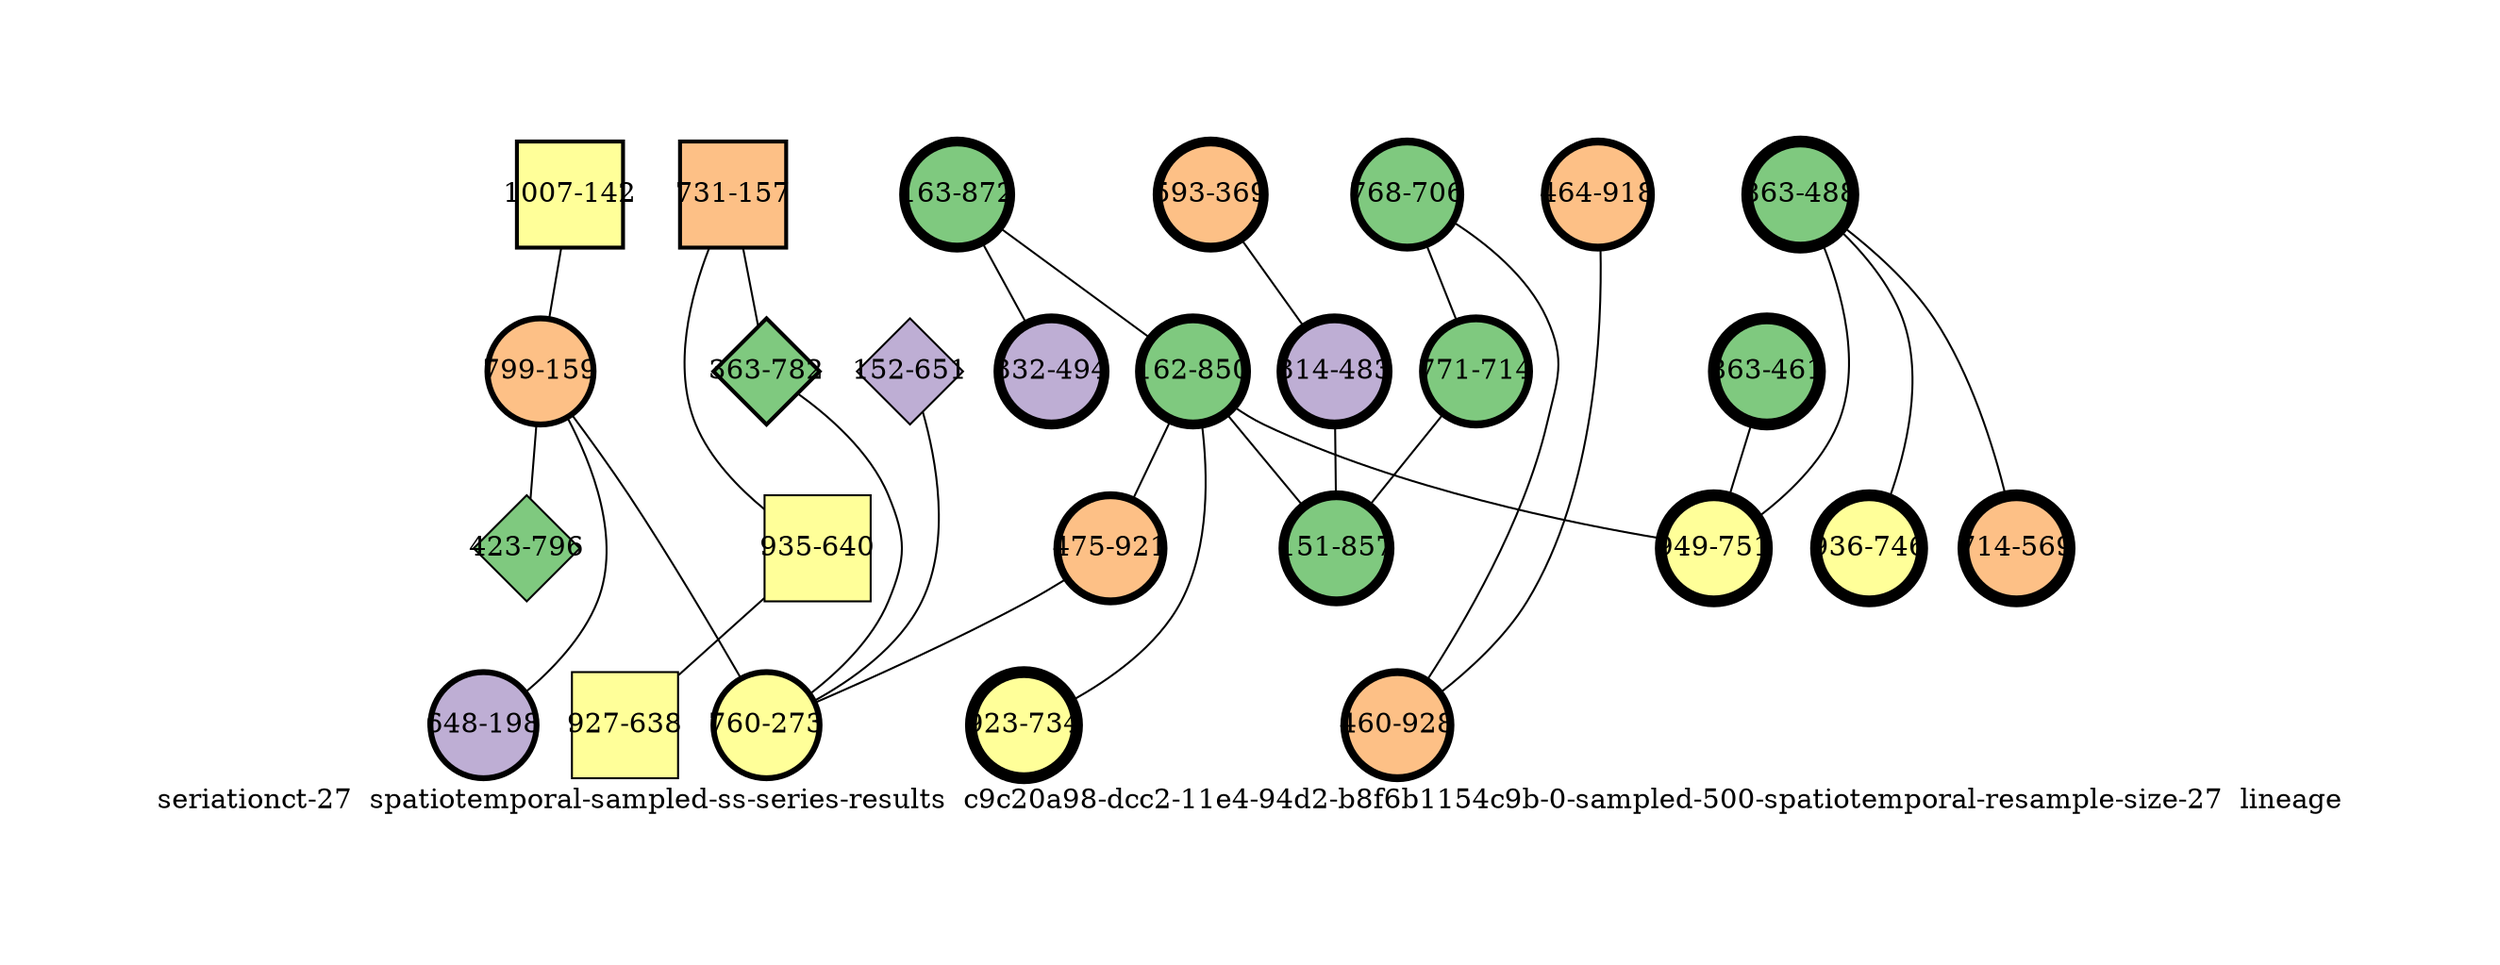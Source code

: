 strict graph "seriationct-27  spatiotemporal-sampled-ss-series-results  c9c20a98-dcc2-11e4-94d2-b8f6b1154c9b-0-sampled-500-spatiotemporal-resample-size-27  lineage" {
labelloc=b;
ratio=auto;
pad="1.0";
label="seriationct-27  spatiotemporal-sampled-ss-series-results  c9c20a98-dcc2-11e4-94d2-b8f6b1154c9b-0-sampled-500-spatiotemporal-resample-size-27  lineage";
node [width="0.75", style=filled, fixedsize=true, height="0.75", shape=circle, label=""];
0 [xCoordinate="872.0", appears_in_slice=5, yCoordinate="163.0", colorscheme=accent6, lineage_id=0, short_label="163-872", label="163-872", shape=circle, cluster_id=0, fillcolor=1, size="500.0", id=0, penwidth="5.0"];
1 [xCoordinate="142.0", appears_in_slice=2, yCoordinate="1007.0", colorscheme=accent6, lineage_id=1, short_label="1007-142", label="1007-142", shape=square, cluster_id=3, fillcolor=4, size="500.0", id=1, penwidth="2.0"];
2 [xCoordinate="488.0", appears_in_slice=6, yCoordinate="863.0", colorscheme=accent6, lineage_id=0, short_label="863-488", label="863-488", shape=circle, cluster_id=0, fillcolor=1, size="500.0", id=2, penwidth="6.0"];
3 [xCoordinate="918.0", appears_in_slice=4, yCoordinate="464.0", colorscheme=accent6, lineage_id=0, short_label="464-918", label="464-918", shape=circle, cluster_id=2, fillcolor=3, size="500.0", id=3, penwidth="4.0"];
4 [xCoordinate="159.0", appears_in_slice=3, yCoordinate="799.0", colorscheme=accent6, lineage_id=0, short_label="799-159", label="799-159", shape=circle, cluster_id=2, fillcolor=3, size="500.0", id=4, penwidth="3.0"];
5 [xCoordinate="706.0", appears_in_slice=4, yCoordinate="768.0", colorscheme=accent6, lineage_id=0, short_label="768-706", label="768-706", shape=circle, cluster_id=0, fillcolor=1, size="500.0", id=5, penwidth="4.0"];
6 [xCoordinate="157.0", appears_in_slice=2, yCoordinate="731.0", colorscheme=accent6, lineage_id=1, short_label="731-157", label="731-157", shape=square, cluster_id=2, fillcolor=3, size="500.0", id=6, penwidth="2.0"];
7 [xCoordinate="714.0", appears_in_slice=4, yCoordinate="771.0", colorscheme=accent6, lineage_id=0, short_label="771-714", label="771-714", shape=circle, cluster_id=0, fillcolor=1, size="500.0", id=7, penwidth="4.0"];
8 [xCoordinate="651.0", appears_in_slice=1, yCoordinate="152.0", colorscheme=accent6, lineage_id=2, short_label="152-651", label="152-651", shape=diamond, cluster_id=1, fillcolor=2, size="500.0", id=8, penwidth="1.0"];
9 [xCoordinate="796.0", appears_in_slice=1, yCoordinate="423.0", colorscheme=accent6, lineage_id=2, short_label="423-796", label="423-796", shape=diamond, cluster_id=0, fillcolor=1, size="500.0", id=9, penwidth="1.0"];
10 [xCoordinate="928.0", appears_in_slice=4, yCoordinate="460.0", colorscheme=accent6, lineage_id=0, short_label="460-928", label="460-928", shape=circle, cluster_id=2, fillcolor=3, size="500.0", id=10, penwidth="4.0"];
11 [xCoordinate="850.0", appears_in_slice=5, yCoordinate="162.0", colorscheme=accent6, lineage_id=0, short_label="162-850", label="162-850", shape=circle, cluster_id=0, fillcolor=1, size="500.0", id=11, penwidth="5.0"];
12 [xCoordinate="921.0", appears_in_slice=4, yCoordinate="475.0", colorscheme=accent6, lineage_id=0, short_label="475-921", label="475-921", shape=circle, cluster_id=2, fillcolor=3, size="500.0", id=12, penwidth="4.0"];
13 [xCoordinate="734.0", appears_in_slice=6, yCoordinate="923.0", colorscheme=accent6, lineage_id=0, short_label="923-734", label="923-734", shape=circle, cluster_id=3, fillcolor=4, size="500.0", id=22, penwidth="6.0"];
14 [xCoordinate="782.0", appears_in_slice=2, yCoordinate="363.0", colorscheme=accent6, lineage_id=2, short_label="363-782", label="363-782", shape=diamond, cluster_id=0, fillcolor=1, size="500.0", id=20, penwidth="2.0"];
15 [xCoordinate="198.0", appears_in_slice=3, yCoordinate="648.0", colorscheme=accent6, lineage_id=0, short_label="648-198", label="648-198", shape=circle, cluster_id=1, fillcolor=2, size="500.0", id=15, penwidth="3.0"];
16 [xCoordinate="273.0", appears_in_slice=3, yCoordinate="760.0", colorscheme=accent6, lineage_id=0, short_label="760-273", label="760-273", shape=circle, cluster_id=3, fillcolor=4, size="500.0", id=16, penwidth="3.0"];
17 [xCoordinate="369.0", appears_in_slice=5, yCoordinate="593.0", colorscheme=accent6, lineage_id=0, short_label="593-369", label="593-369", shape=circle, cluster_id=2, fillcolor=3, size="500.0", id=17, penwidth="5.0"];
18 [xCoordinate="483.0", appears_in_slice=5, yCoordinate="314.0", colorscheme=accent6, lineage_id=0, short_label="314-483", label="314-483", shape=circle, cluster_id=1, fillcolor=2, size="500.0", id=18, penwidth="5.0"];
19 [xCoordinate="640.0", appears_in_slice=1, yCoordinate="935.0", colorscheme=accent6, lineage_id=1, short_label="935-640", label="935-640", shape=square, cluster_id=3, fillcolor=4, size="500.0", id=19, penwidth="1.0"];
20 [xCoordinate="857.0", appears_in_slice=5, yCoordinate="151.0", colorscheme=accent6, lineage_id=0, short_label="151-857", label="151-857", shape=circle, cluster_id=0, fillcolor=1, size="500.0", id=21, penwidth="5.0"];
21 [xCoordinate="569.0", appears_in_slice=6, yCoordinate="714.0", colorscheme=accent6, lineage_id=0, short_label="714-569", label="714-569", shape=circle, cluster_id=2, fillcolor=3, size="500.0", id=13, penwidth="6.0"];
22 [xCoordinate="638.0", appears_in_slice=1, yCoordinate="927.0", colorscheme=accent6, lineage_id=1, short_label="927-638", label="927-638", shape=square, cluster_id=3, fillcolor=4, size="500.0", id=23, penwidth="1.0"];
23 [xCoordinate="746.0", appears_in_slice=6, yCoordinate="936.0", colorscheme=accent6, lineage_id=0, short_label="936-746", label="936-746", shape=circle, cluster_id=3, fillcolor=4, size="500.0", id=24, penwidth="6.0"];
24 [xCoordinate="494.0", appears_in_slice=5, yCoordinate="332.0", colorscheme=accent6, lineage_id=0, short_label="332-494", label="332-494", shape=circle, cluster_id=1, fillcolor=2, size="500.0", id=14, penwidth="5.0"];
25 [xCoordinate="461.0", appears_in_slice=6, yCoordinate="863.0", colorscheme=accent6, lineage_id=0, short_label="863-461", label="863-461", shape=circle, cluster_id=0, fillcolor=1, size="500.0", id=25, penwidth="6.0"];
26 [xCoordinate="751.0", appears_in_slice=6, yCoordinate="949.0", colorscheme=accent6, lineage_id=0, short_label="949-751", label="949-751", shape=circle, cluster_id=3, fillcolor=4, size="500.0", id=26, penwidth="6.0"];
0 -- 24  [inverseweight="25.0", weight="0.04"];
0 -- 11  [inverseweight="6.72490242237", weight="0.148701042364"];
1 -- 4  [inverseweight="2.35425144986", weight="0.424763463589"];
2 -- 26  [inverseweight="3.37714516849", weight="0.296108088373"];
2 -- 21  [inverseweight="3.28776649249", weight="0.304157853754"];
2 -- 23  [inverseweight="21.5967106395", weight="0.0463033476112"];
3 -- 10  [inverseweight="33.7099931232", weight="0.0296647939484"];
4 -- 16  [inverseweight="1.69096569812", weight="0.591378051673"];
4 -- 15  [inverseweight="3.69348349996", weight="0.270747114481"];
4 -- 9  [inverseweight="1.86098775584", weight="0.537349048571"];
5 -- 10  [inverseweight="3.24088244909", weight="0.308557936213"];
5 -- 7  [inverseweight="9.50014250321", weight="0.105261578936"];
6 -- 19  [inverseweight="2.05055848414", weight="0.487672020932"];
6 -- 14  [inverseweight="1.79596032793", weight="0.55680517239"];
7 -- 20  [inverseweight="1.84490540951", weight="0.542033209315"];
8 -- 16  [inverseweight="1.38456885078", weight="0.722246495319"];
11 -- 20  [inverseweight="1.79626163051", weight="0.55671177462"];
11 -- 26  [inverseweight="3.41044760697", weight="0.293216643457"];
11 -- 12  [inverseweight="3.5337674637", weight="0.282984098493"];
11 -- 13  [inverseweight="3.87073896829", weight="0.258348601699"];
12 -- 16  [inverseweight="1.72744810785", weight="0.578888590318"];
14 -- 16  [inverseweight="1.68114957848", weight="0.594831068456"];
17 -- 18  [inverseweight="29.061909686", weight="0.0344093010682"];
18 -- 20  [inverseweight="11.016316231", weight="0.0907744457433"];
19 -- 22  [inverseweight="20.6901472151", weight="0.0483321838944"];
25 -- 26  [inverseweight="16.1206470055", weight="0.0620322496771"];
}
